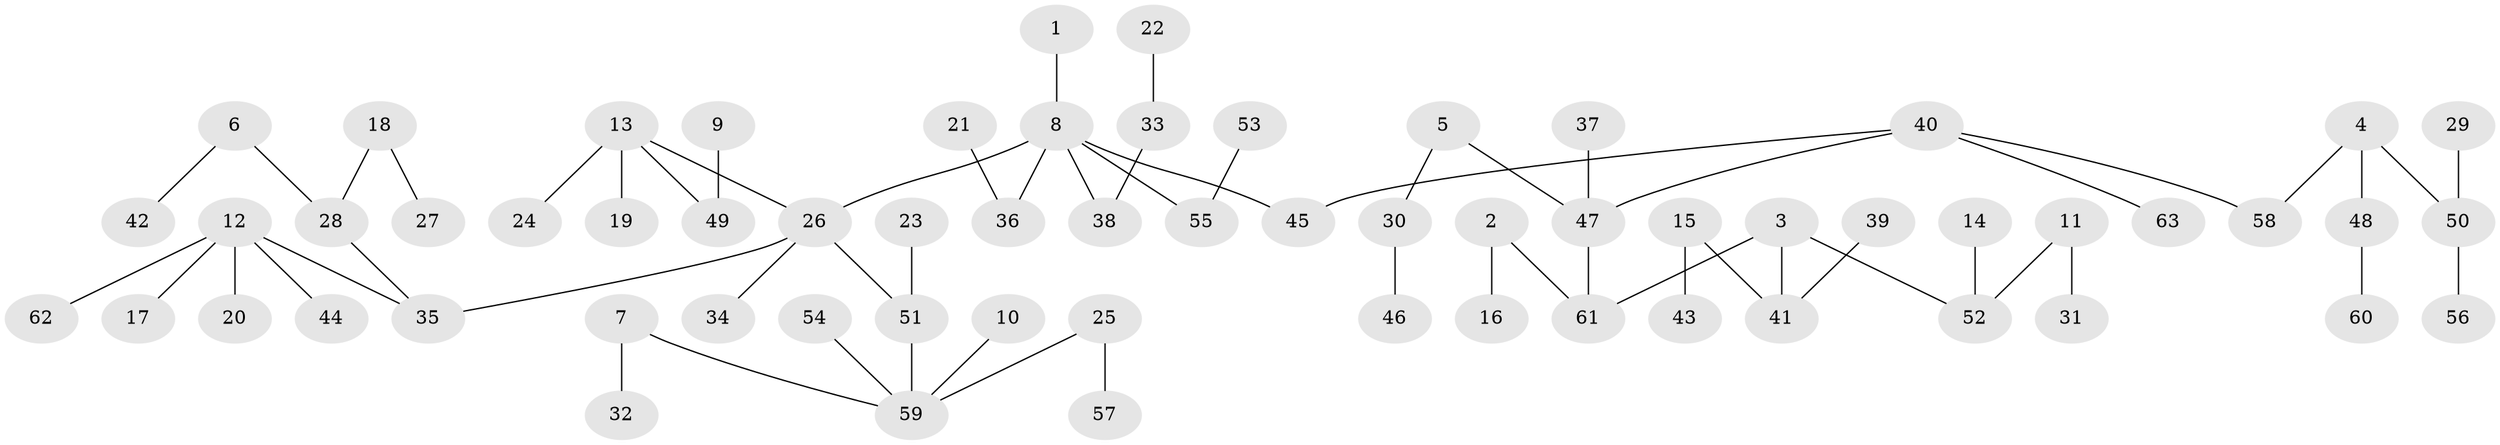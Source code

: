 // original degree distribution, {7: 0.023809523809523808, 3: 0.11904761904761904, 5: 0.031746031746031744, 1: 0.5079365079365079, 6: 0.015873015873015872, 4: 0.047619047619047616, 2: 0.25396825396825395}
// Generated by graph-tools (version 1.1) at 2025/02/03/09/25 03:02:30]
// undirected, 63 vertices, 62 edges
graph export_dot {
graph [start="1"]
  node [color=gray90,style=filled];
  1;
  2;
  3;
  4;
  5;
  6;
  7;
  8;
  9;
  10;
  11;
  12;
  13;
  14;
  15;
  16;
  17;
  18;
  19;
  20;
  21;
  22;
  23;
  24;
  25;
  26;
  27;
  28;
  29;
  30;
  31;
  32;
  33;
  34;
  35;
  36;
  37;
  38;
  39;
  40;
  41;
  42;
  43;
  44;
  45;
  46;
  47;
  48;
  49;
  50;
  51;
  52;
  53;
  54;
  55;
  56;
  57;
  58;
  59;
  60;
  61;
  62;
  63;
  1 -- 8 [weight=1.0];
  2 -- 16 [weight=1.0];
  2 -- 61 [weight=1.0];
  3 -- 41 [weight=1.0];
  3 -- 52 [weight=1.0];
  3 -- 61 [weight=1.0];
  4 -- 48 [weight=1.0];
  4 -- 50 [weight=1.0];
  4 -- 58 [weight=1.0];
  5 -- 30 [weight=1.0];
  5 -- 47 [weight=1.0];
  6 -- 28 [weight=1.0];
  6 -- 42 [weight=1.0];
  7 -- 32 [weight=1.0];
  7 -- 59 [weight=1.0];
  8 -- 26 [weight=1.0];
  8 -- 36 [weight=1.0];
  8 -- 38 [weight=1.0];
  8 -- 45 [weight=1.0];
  8 -- 55 [weight=1.0];
  9 -- 49 [weight=1.0];
  10 -- 59 [weight=1.0];
  11 -- 31 [weight=1.0];
  11 -- 52 [weight=1.0];
  12 -- 17 [weight=1.0];
  12 -- 20 [weight=1.0];
  12 -- 35 [weight=1.0];
  12 -- 44 [weight=1.0];
  12 -- 62 [weight=1.0];
  13 -- 19 [weight=1.0];
  13 -- 24 [weight=1.0];
  13 -- 26 [weight=1.0];
  13 -- 49 [weight=1.0];
  14 -- 52 [weight=1.0];
  15 -- 41 [weight=1.0];
  15 -- 43 [weight=1.0];
  18 -- 27 [weight=1.0];
  18 -- 28 [weight=1.0];
  21 -- 36 [weight=1.0];
  22 -- 33 [weight=1.0];
  23 -- 51 [weight=1.0];
  25 -- 57 [weight=1.0];
  25 -- 59 [weight=1.0];
  26 -- 34 [weight=1.0];
  26 -- 35 [weight=1.0];
  26 -- 51 [weight=1.0];
  28 -- 35 [weight=1.0];
  29 -- 50 [weight=1.0];
  30 -- 46 [weight=1.0];
  33 -- 38 [weight=1.0];
  37 -- 47 [weight=1.0];
  39 -- 41 [weight=1.0];
  40 -- 45 [weight=1.0];
  40 -- 47 [weight=1.0];
  40 -- 58 [weight=1.0];
  40 -- 63 [weight=1.0];
  47 -- 61 [weight=1.0];
  48 -- 60 [weight=1.0];
  50 -- 56 [weight=1.0];
  51 -- 59 [weight=1.0];
  53 -- 55 [weight=1.0];
  54 -- 59 [weight=1.0];
}
